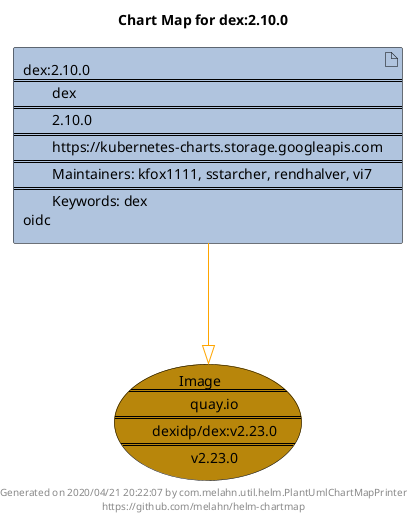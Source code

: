 @startuml
skinparam linetype ortho
skinparam backgroundColor white
skinparam usecaseBorderColor black
skinparam usecaseArrowColor LightSlateGray
skinparam artifactBorderColor black
skinparam artifactArrowColor LightSlateGray

title Chart Map for dex:2.10.0

'There is one referenced Helm Chart
artifact "dex:2.10.0\n====\n\tdex\n====\n\t2.10.0\n====\n\thttps://kubernetes-charts.storage.googleapis.com\n====\n\tMaintainers: kfox1111, sstarcher, rendhalver, vi7\n====\n\tKeywords: dex\noidc" as dex_2_10_0 #LightSteelBlue

'There is one referenced Docker Image
usecase "Image\n====\n\tquay.io\n====\n\tdexidp/dex:v2.23.0\n====\n\tv2.23.0" as quay_io_dexidp_dex_v2_23_0 #DarkGoldenRod

'Chart Dependencies
dex_2_10_0--[#orange]-|>quay_io_dexidp_dex_v2_23_0

center footer Generated on 2020/04/21 20:22:07 by com.melahn.util.helm.PlantUmlChartMapPrinter\nhttps://github.com/melahn/helm-chartmap
@enduml
